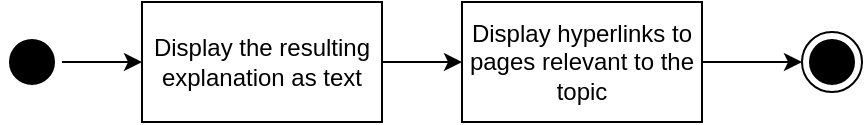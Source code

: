 <mxfile version="13.7.7" type="device"><diagram id="7pUxMlQSaoAKlRGF-wfJ" name="Page-1"><mxGraphModel dx="1422" dy="831" grid="1" gridSize="10" guides="1" tooltips="1" connect="1" arrows="1" fold="1" page="1" pageScale="1" pageWidth="827" pageHeight="1169" math="0" shadow="0"><root><mxCell id="0"/><mxCell id="1" parent="0"/><mxCell id="ZKCyg7rndBLpmkFVhOb--3" style="edgeStyle=orthogonalEdgeStyle;rounded=0;orthogonalLoop=1;jettySize=auto;html=1;" edge="1" parent="1" source="bA0wFS9WB4vozGxFD7Tr-1" target="bA0wFS9WB4vozGxFD7Tr-5"><mxGeometry relative="1" as="geometry"/></mxCell><mxCell id="bA0wFS9WB4vozGxFD7Tr-1" value="" style="ellipse;html=1;shape=startState;fillColor=#000000;strokeColor=#000000;" parent="1" vertex="1"><mxGeometry x="90" y="155" width="30" height="30" as="geometry"/></mxCell><mxCell id="bA0wFS9WB4vozGxFD7Tr-2" value="" style="ellipse;html=1;shape=endState;fillColor=#000000;strokeColor=#000000;" parent="1" vertex="1"><mxGeometry x="490" y="155" width="30" height="30" as="geometry"/></mxCell><mxCell id="bA0wFS9WB4vozGxFD7Tr-17" value="" style="edgeStyle=orthogonalEdgeStyle;rounded=0;orthogonalLoop=1;jettySize=auto;html=1;" parent="1" source="bA0wFS9WB4vozGxFD7Tr-5" target="bA0wFS9WB4vozGxFD7Tr-16" edge="1"><mxGeometry relative="1" as="geometry"/></mxCell><mxCell id="bA0wFS9WB4vozGxFD7Tr-5" value="Display the resulting explanation as text" style="rounded=0;whiteSpace=wrap;html=1;" parent="1" vertex="1"><mxGeometry x="160" y="140" width="120" height="60" as="geometry"/></mxCell><mxCell id="ZKCyg7rndBLpmkFVhOb--2" style="edgeStyle=orthogonalEdgeStyle;rounded=0;orthogonalLoop=1;jettySize=auto;html=1;" edge="1" parent="1" source="bA0wFS9WB4vozGxFD7Tr-16" target="bA0wFS9WB4vozGxFD7Tr-2"><mxGeometry relative="1" as="geometry"/></mxCell><mxCell id="bA0wFS9WB4vozGxFD7Tr-16" value="Display hyperlinks to pages relevant to the topic" style="rounded=0;whiteSpace=wrap;html=1;" parent="1" vertex="1"><mxGeometry x="320" y="140" width="120" height="60" as="geometry"/></mxCell></root></mxGraphModel></diagram></mxfile>